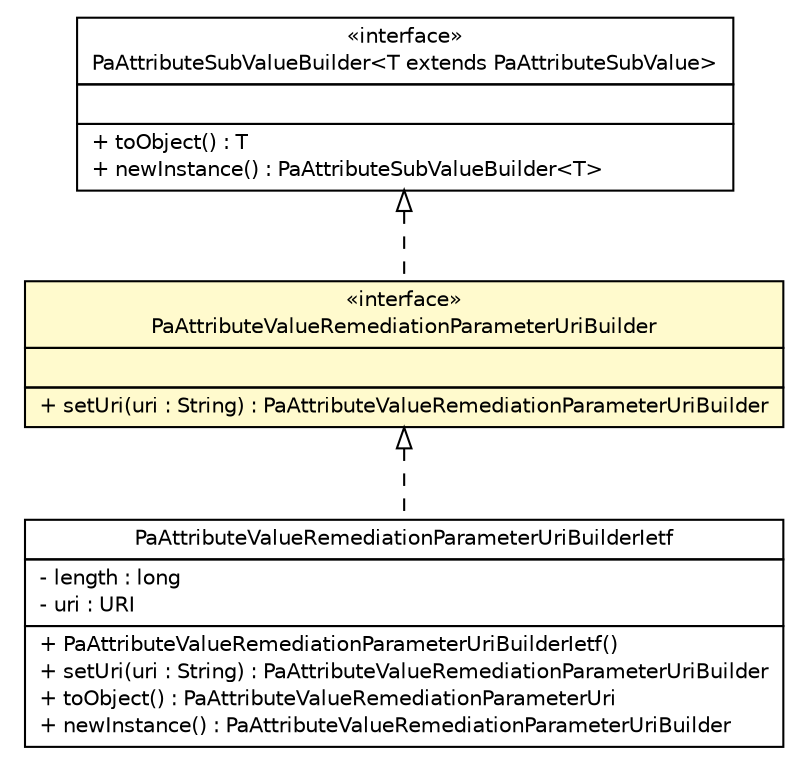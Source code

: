 #!/usr/local/bin/dot
#
# Class diagram 
# Generated by UMLGraph version R5_6 (http://www.umlgraph.org/)
#

digraph G {
	edge [fontname="Helvetica",fontsize=10,labelfontname="Helvetica",labelfontsize=10];
	node [fontname="Helvetica",fontsize=10,shape=plaintext];
	nodesep=0.25;
	ranksep=0.5;
	// org.ietf.nea.pa.attribute.util.PaAttributeValueRemediationParameterUriBuilderIetf
	c83056 [label=<<table title="org.ietf.nea.pa.attribute.util.PaAttributeValueRemediationParameterUriBuilderIetf" border="0" cellborder="1" cellspacing="0" cellpadding="2" port="p" href="./PaAttributeValueRemediationParameterUriBuilderIetf.html">
		<tr><td><table border="0" cellspacing="0" cellpadding="1">
<tr><td align="center" balign="center"> PaAttributeValueRemediationParameterUriBuilderIetf </td></tr>
		</table></td></tr>
		<tr><td><table border="0" cellspacing="0" cellpadding="1">
<tr><td align="left" balign="left"> - length : long </td></tr>
<tr><td align="left" balign="left"> - uri : URI </td></tr>
		</table></td></tr>
		<tr><td><table border="0" cellspacing="0" cellpadding="1">
<tr><td align="left" balign="left"> + PaAttributeValueRemediationParameterUriBuilderIetf() </td></tr>
<tr><td align="left" balign="left"> + setUri(uri : String) : PaAttributeValueRemediationParameterUriBuilder </td></tr>
<tr><td align="left" balign="left"> + toObject() : PaAttributeValueRemediationParameterUri </td></tr>
<tr><td align="left" balign="left"> + newInstance() : PaAttributeValueRemediationParameterUriBuilder </td></tr>
		</table></td></tr>
		</table>>, URL="./PaAttributeValueRemediationParameterUriBuilderIetf.html", fontname="Helvetica", fontcolor="black", fontsize=10.0];
	// org.ietf.nea.pa.attribute.util.PaAttributeValueRemediationParameterUriBuilder
	c83058 [label=<<table title="org.ietf.nea.pa.attribute.util.PaAttributeValueRemediationParameterUriBuilder" border="0" cellborder="1" cellspacing="0" cellpadding="2" port="p" bgcolor="lemonChiffon" href="./PaAttributeValueRemediationParameterUriBuilder.html">
		<tr><td><table border="0" cellspacing="0" cellpadding="1">
<tr><td align="center" balign="center"> &#171;interface&#187; </td></tr>
<tr><td align="center" balign="center"> PaAttributeValueRemediationParameterUriBuilder </td></tr>
		</table></td></tr>
		<tr><td><table border="0" cellspacing="0" cellpadding="1">
<tr><td align="left" balign="left">  </td></tr>
		</table></td></tr>
		<tr><td><table border="0" cellspacing="0" cellpadding="1">
<tr><td align="left" balign="left"> + setUri(uri : String) : PaAttributeValueRemediationParameterUriBuilder </td></tr>
		</table></td></tr>
		</table>>, URL="./PaAttributeValueRemediationParameterUriBuilder.html", fontname="Helvetica", fontcolor="black", fontsize=10.0];
	// org.ietf.nea.pa.attribute.util.PaAttributeSubValueBuilder<T extends org.ietf.nea.pa.attribute.util.PaAttributeSubValue>
	c83063 [label=<<table title="org.ietf.nea.pa.attribute.util.PaAttributeSubValueBuilder" border="0" cellborder="1" cellspacing="0" cellpadding="2" port="p" href="./PaAttributeSubValueBuilder.html">
		<tr><td><table border="0" cellspacing="0" cellpadding="1">
<tr><td align="center" balign="center"> &#171;interface&#187; </td></tr>
<tr><td align="center" balign="center"> PaAttributeSubValueBuilder&lt;T extends PaAttributeSubValue&gt; </td></tr>
		</table></td></tr>
		<tr><td><table border="0" cellspacing="0" cellpadding="1">
<tr><td align="left" balign="left">  </td></tr>
		</table></td></tr>
		<tr><td><table border="0" cellspacing="0" cellpadding="1">
<tr><td align="left" balign="left"> + toObject() : T </td></tr>
<tr><td align="left" balign="left"> + newInstance() : PaAttributeSubValueBuilder&lt;T&gt; </td></tr>
		</table></td></tr>
		</table>>, URL="./PaAttributeSubValueBuilder.html", fontname="Helvetica", fontcolor="black", fontsize=10.0];
	//org.ietf.nea.pa.attribute.util.PaAttributeValueRemediationParameterUriBuilderIetf implements org.ietf.nea.pa.attribute.util.PaAttributeValueRemediationParameterUriBuilder
	c83058:p -> c83056:p [dir=back,arrowtail=empty,style=dashed];
	//org.ietf.nea.pa.attribute.util.PaAttributeValueRemediationParameterUriBuilder implements org.ietf.nea.pa.attribute.util.PaAttributeSubValueBuilder<T extends org.ietf.nea.pa.attribute.util.PaAttributeSubValue>
	c83063:p -> c83058:p [dir=back,arrowtail=empty,style=dashed];
}

